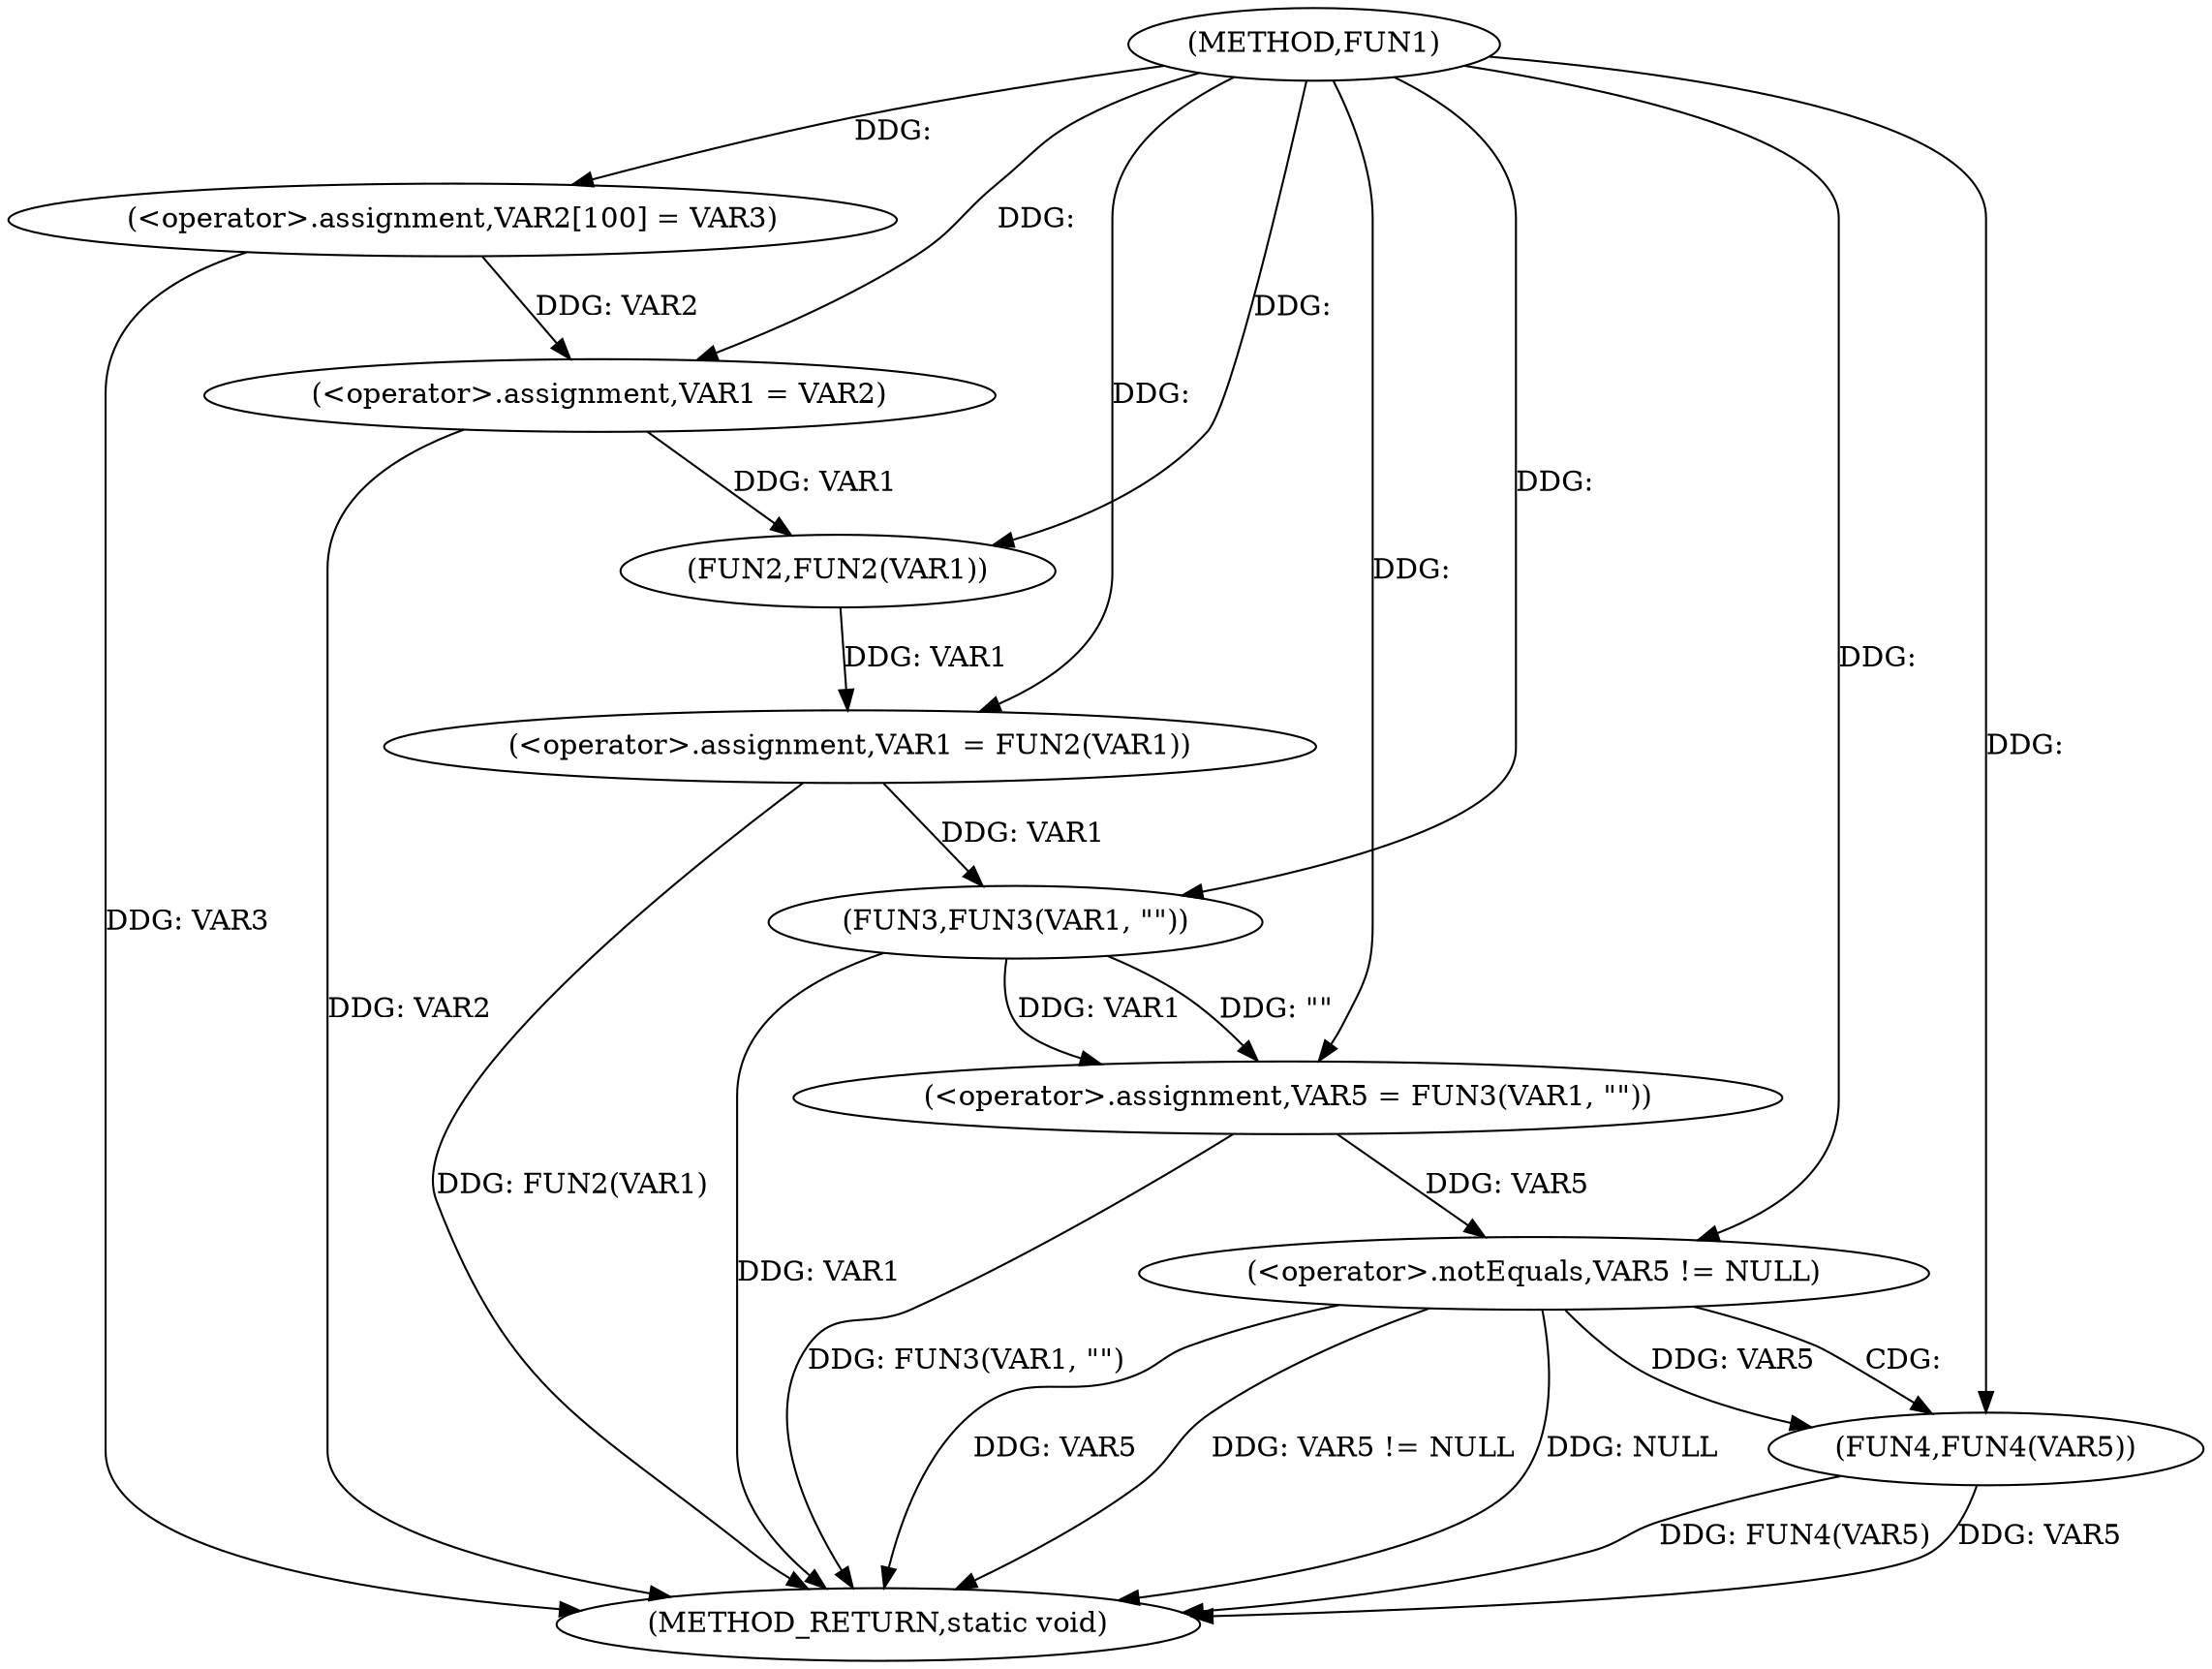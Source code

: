 digraph FUN1 {  
"1000100" [label = "(METHOD,FUN1)" ]
"1000128" [label = "(METHOD_RETURN,static void)" ]
"1000104" [label = "(<operator>.assignment,VAR2[100] = VAR3)" ]
"1000107" [label = "(<operator>.assignment,VAR1 = VAR2)" ]
"1000110" [label = "(<operator>.assignment,VAR1 = FUN2(VAR1))" ]
"1000112" [label = "(FUN2,FUN2(VAR1))" ]
"1000116" [label = "(<operator>.assignment,VAR5 = FUN3(VAR1, \"\"))" ]
"1000118" [label = "(FUN3,FUN3(VAR1, \"\"))" ]
"1000122" [label = "(<operator>.notEquals,VAR5 != NULL)" ]
"1000126" [label = "(FUN4,FUN4(VAR5))" ]
  "1000126" -> "1000128"  [ label = "DDG: FUN4(VAR5)"] 
  "1000122" -> "1000128"  [ label = "DDG: VAR5"] 
  "1000126" -> "1000128"  [ label = "DDG: VAR5"] 
  "1000116" -> "1000128"  [ label = "DDG: FUN3(VAR1, \"\")"] 
  "1000110" -> "1000128"  [ label = "DDG: FUN2(VAR1)"] 
  "1000122" -> "1000128"  [ label = "DDG: VAR5 != NULL"] 
  "1000118" -> "1000128"  [ label = "DDG: VAR1"] 
  "1000122" -> "1000128"  [ label = "DDG: NULL"] 
  "1000104" -> "1000128"  [ label = "DDG: VAR3"] 
  "1000107" -> "1000128"  [ label = "DDG: VAR2"] 
  "1000100" -> "1000104"  [ label = "DDG: "] 
  "1000104" -> "1000107"  [ label = "DDG: VAR2"] 
  "1000100" -> "1000107"  [ label = "DDG: "] 
  "1000112" -> "1000110"  [ label = "DDG: VAR1"] 
  "1000100" -> "1000110"  [ label = "DDG: "] 
  "1000107" -> "1000112"  [ label = "DDG: VAR1"] 
  "1000100" -> "1000112"  [ label = "DDG: "] 
  "1000118" -> "1000116"  [ label = "DDG: VAR1"] 
  "1000118" -> "1000116"  [ label = "DDG: \"\""] 
  "1000100" -> "1000116"  [ label = "DDG: "] 
  "1000110" -> "1000118"  [ label = "DDG: VAR1"] 
  "1000100" -> "1000118"  [ label = "DDG: "] 
  "1000116" -> "1000122"  [ label = "DDG: VAR5"] 
  "1000100" -> "1000122"  [ label = "DDG: "] 
  "1000122" -> "1000126"  [ label = "DDG: VAR5"] 
  "1000100" -> "1000126"  [ label = "DDG: "] 
  "1000122" -> "1000126"  [ label = "CDG: "] 
}

